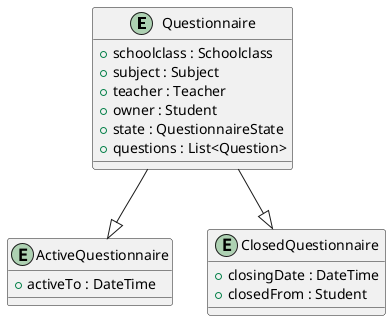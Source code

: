 @startuml
entity Questionnaire {
    + schoolclass : Schoolclass
    + subject : Subject
    + teacher : Teacher
    + owner : Student
    + state : QuestionnaireState    
    + questions : List<Question>
}

entity ActiveQuestionnaire {
    + activeTo : DateTime
}

entity ClosedQuestionnaire {
    + closingDate : DateTime
    + closedFrom : Student
}

Questionnaire --|> ActiveQuestionnaire
Questionnaire --|> ClosedQuestionnaire

@enduml